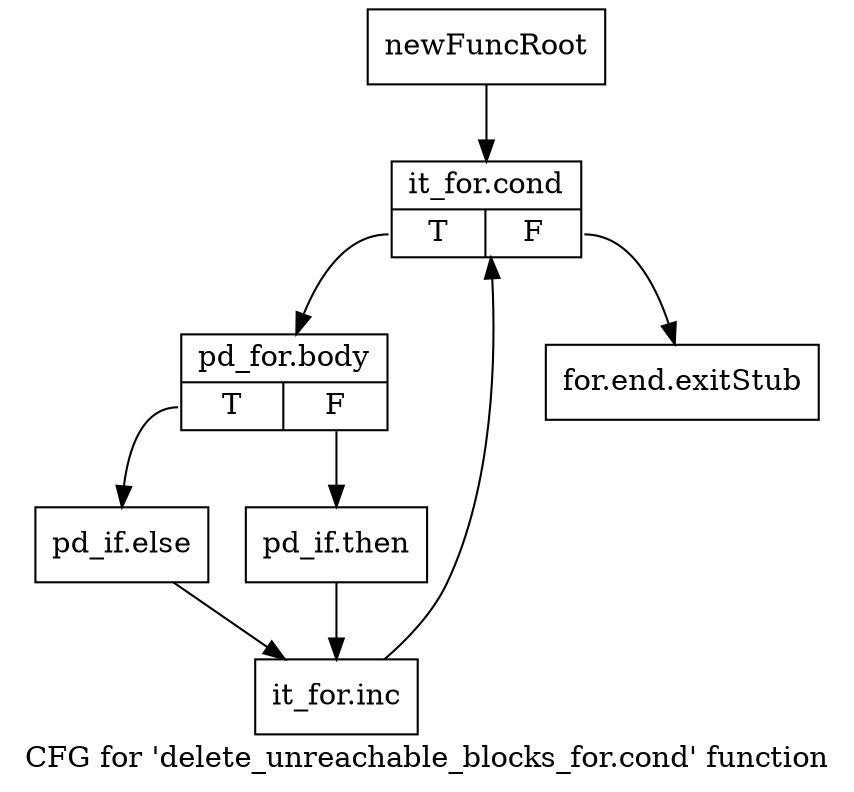 digraph "CFG for 'delete_unreachable_blocks_for.cond' function" {
	label="CFG for 'delete_unreachable_blocks_for.cond' function";

	Node0x7b4d260 [shape=record,label="{newFuncRoot}"];
	Node0x7b4d260 -> Node0x7b4d300;
	Node0x7b4d2b0 [shape=record,label="{for.end.exitStub}"];
	Node0x7b4d300 [shape=record,label="{it_for.cond|{<s0>T|<s1>F}}"];
	Node0x7b4d300:s0 -> Node0x7b4d350;
	Node0x7b4d300:s1 -> Node0x7b4d2b0;
	Node0x7b4d350 [shape=record,label="{pd_for.body|{<s0>T|<s1>F}}"];
	Node0x7b4d350:s0 -> Node0x7b4dc60;
	Node0x7b4d350:s1 -> Node0x7b4d3a0;
	Node0x7b4d3a0 [shape=record,label="{pd_if.then}"];
	Node0x7b4d3a0 -> Node0x7b4dcb0;
	Node0x7b4dc60 [shape=record,label="{pd_if.else}"];
	Node0x7b4dc60 -> Node0x7b4dcb0;
	Node0x7b4dcb0 [shape=record,label="{it_for.inc}"];
	Node0x7b4dcb0 -> Node0x7b4d300;
}

